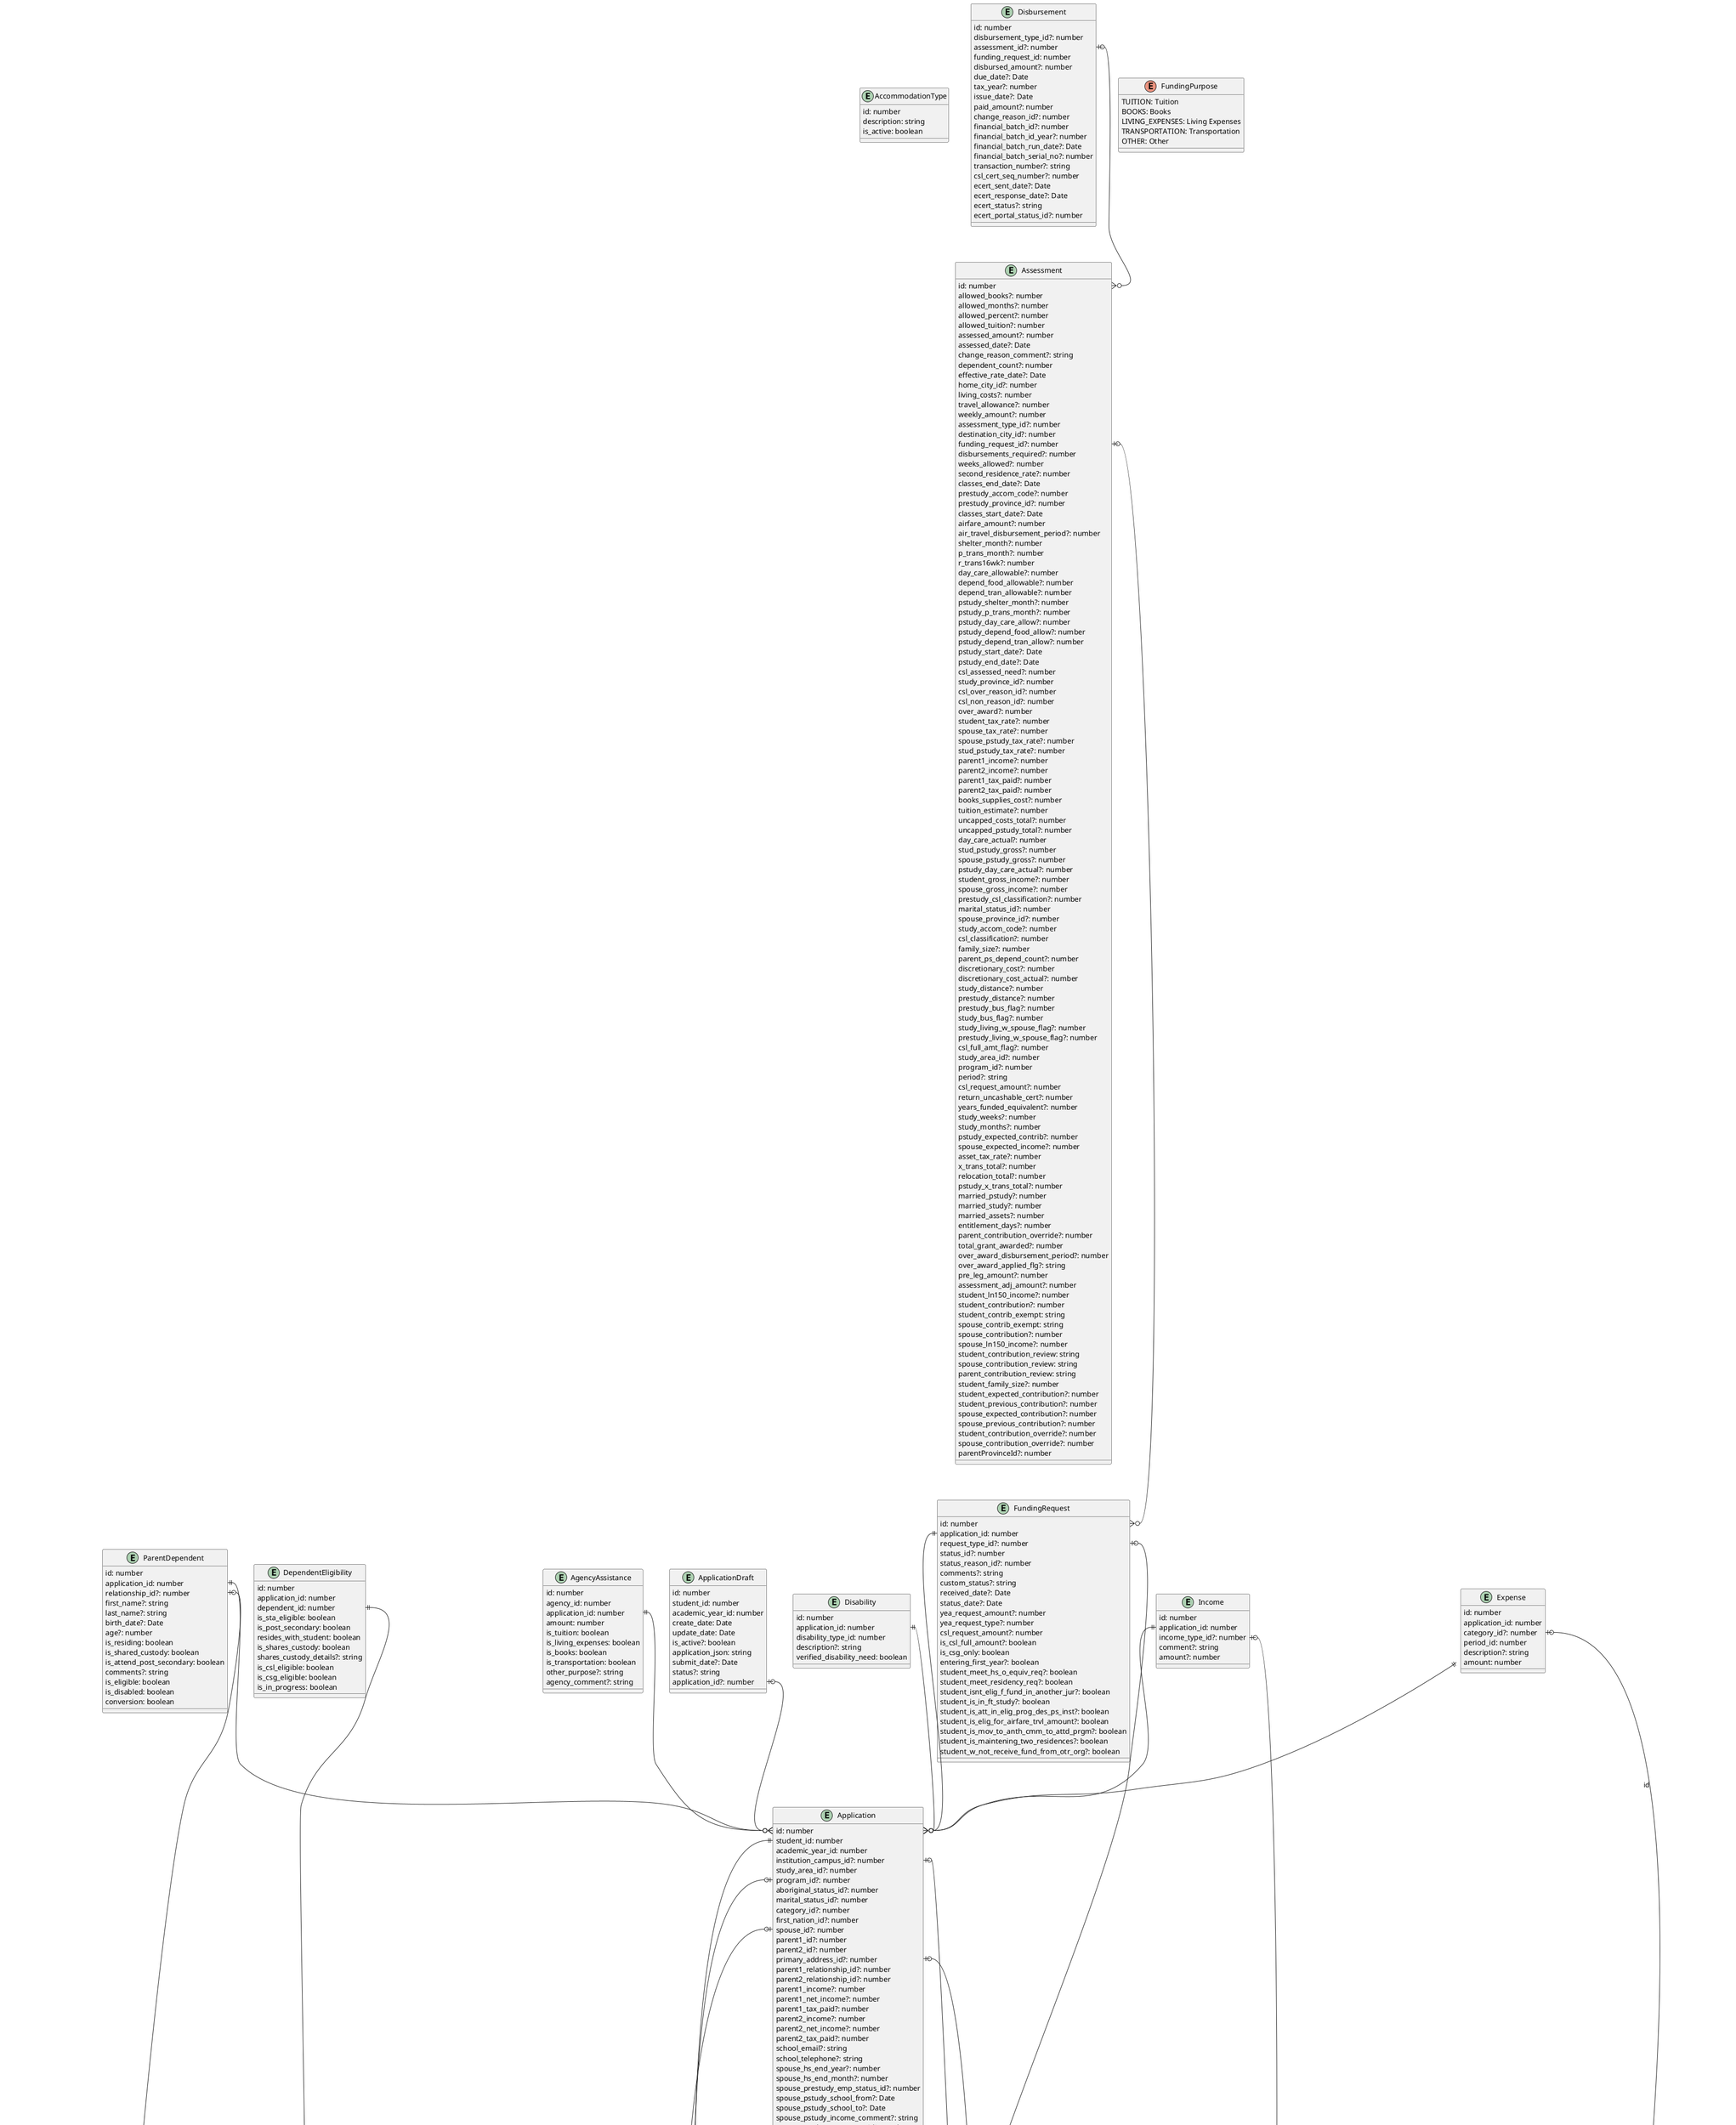 @startuml
'Uses https://plantuml.com/ie-diagram

entity AccommodationType {
  id: number
  description: string
  is_active: boolean
}

entity AddressType {
  id: number
  description: string
  is_active: boolean
}

entity AgencyAssistance {
  id: number
  agency_id: number
  application_id: number
  amount: number
  is_tuition: boolean
  is_living_expenses: boolean
  is_books: boolean
  is_transportation: boolean
  other_purpose?: string
  agency_comment?: string
}

entity Application {
  id: number
  student_id: number
  academic_year_id: number
  institution_campus_id?: number
  study_area_id?: number
  program_id?: number
  aboriginal_status_id?: number
  marital_status_id?: number
  category_id?: number
  first_nation_id?: number
  spouse_id?: number
  parent1_id?: number
  parent2_id?: number
  primary_address_id?: number
  parent1_relationship_id?: number
  parent2_relationship_id?: number
  parent1_income?: number
  parent1_net_income?: number
  parent1_tax_paid?: number
  parent2_income?: number
  parent2_net_income?: number
  parent2_tax_paid?: number
  school_email?: string
  school_telephone?: string
  spouse_hs_end_year?: number
  spouse_hs_end_month?: number
  spouse_prestudy_emp_status_id?: number
  spouse_pstudy_school_from?: Date
  spouse_pstudy_school_to?: Date
  spouse_pstudy_income_comment?: string
  spouse_study_emp_status_id?: number
  spouse_study_school_from?: Date
  spouse_study_school_to?: Date
  is_spouse_study_csl: boolean
  is_spouse_study_bus: boolean
  spouse_study_distance?: number
  spouse_study_income_comment?: string
  classes_start_date?: Date
  classes_end_date?: Date
  is_correspondence: boolean
  is_coop_paid: boolean
  citizenship_status?: number
  is_disabled: boolean
  is_minority: boolean
  student_number?: string
  program_year_total?: number
  program_year?: number
  is_two_residence: boolean
  is_moving: boolean
  csl_classification?: number
  csl_previous_province_id?: number
  program_division_explanation?: string
  prestudy_accom_code?: number
  prestudy_own_home: boolean
  prestudy_board_amount?: number
  prestudy_city_id?: number
  prestudy_province_id?: number
  prestudy_bus: boolean
  prestudy_distance?: number
  prestudy_employ_status_id?: number
  prestudy_employed_from_date?: Date
  prestudy_employed_to_date?: Date
  prestudy_employer_name?: string
  prestudy_employer_city_id?: number
  prestudy_employer_province_id?: number
  study_accom_code?: number
  study_own_home: boolean
  study_board_amount?: number
  study_city_id?: number
  study_province_id?: number
  study_bus: boolean
  study_distance?: number
  stat_info_comment?: string
  books_supplies_cost?: number
  outstanding_cslpt_amount?: number
  previous_csg_pt_amount?: number
  percent_of_full_time?: number
  is_part_of_ft: boolean
  study_weeks_count?: number
  class_hours_per_week?: number
  parent_residence_comment?: string
  study_living_w_spouse: boolean
  prestudy_living_w_spouse: boolean
  tuition_estimate_amount?: number
  program_division?: number
  is_previous_cslft: boolean
  is_previous_cslpt: boolean
  coop_start_year?: number
  coop_start_month?: number
  coop_end_year?: number
  coop_end_month?: number
  exclude_from_count: boolean
  is_perm_disabled: boolean
  disabled_equipment?: string
  previous_csg_disability_amount?: number
  previous_csg_fem_doc_amount?: number
  credit_chk_reqd_date?: Date
  credit_chk_fax_sent_date?: Date
  credit_chk_passed_date?: Date
  credit_chk_passed: boolean
  credit_chk_appeal_date?: Date
  credit_chk_app_comp_date?: Date
  credit_chk_app_comp: boolean
  credit_chk_comp_date?: Date
  csl_clearance_date?: Date
  prestudy_csl_classification?: number
  yea_tot_receipt_amount?: number
  academic_percent?: number
  csl_restriction_comment?: string
  in_progress_page?: number
  online_start_date?: Date
  online_submit_date?: Date
  rem_transition_grant_years?: number
  student_ln150_income?: number
  spouse_ln150_income?: number
  taxes1_filed_year?: number
  taxes2_filed_year?: number
  taxes1_filed_province_id?: number
  taxes2_filed_province_id?: number
  taxes1_not_filed: boolean
  taxes2_not_filed: boolean
  taxes1_verified: boolean
  taxes2_verified: boolean
  applied_other_funding: boolean
  csl_restriction_warn_id?: number
  csl_restriction_reason_id?: number
  courses_per_week?: number
  prestudy_start_date?: Date
  prestudy_end_date?: Date
  valid_driver_license?: boolean
  valid_driver_license_comment?: string
  valid_yhcip?: boolean
  valid_yhcip_comment?: string
  attendance_id?: number
  has_consent_to_share_data: boolean
  permanent_disability: boolean
  pers_or_prolong_disability: boolean
  disability_start_date?: Date
  requires_credit_check: boolean
  last_checked_on?: Date
  seen: boolean
  updated_at?: Date
  last_jurisdiction_id?: number
  other_jurisdiction?: string
  spouse_last_jurisdiction_id?: number
  spouse_other_jurisdiction?: string
  is_persist_disabled: boolean
  persist_disabled_start_date?: Date
  is_cheques_to_institution: boolean
}

entity ApplicationDraft {
  id: number
  student_id: number
  academic_year_id: number
  create_date: Date
  update_date: Date
  is_active?: boolean
  application_json: string
  submit_date?: Date
  status?: string
  application_id?: number
}

entity Assessment {
  id: number
  allowed_books?: number
  allowed_months?: number
  allowed_percent?: number
  allowed_tuition?: number
  assessed_amount?: number
  assessed_date?: Date
  change_reason_comment?: string
  dependent_count?: number
  effective_rate_date?: Date
  home_city_id?: number
  living_costs?: number
  travel_allowance?: number
  weekly_amount?: number
  assessment_type_id?: number
  destination_city_id?: number
  funding_request_id?: number
  disbursements_required?: number
  weeks_allowed?: number
  second_residence_rate?: number
  classes_end_date?: Date
  prestudy_accom_code?: number
  prestudy_province_id?: number
  classes_start_date?: Date
  airfare_amount?: number
  air_travel_disbursement_period?: number
  shelter_month?: number
  p_trans_month?: number
  r_trans16wk?: number
  day_care_allowable?: number
  depend_food_allowable?: number
  depend_tran_allowable?: number
  pstudy_shelter_month?: number
  pstudy_p_trans_month?: number
  pstudy_day_care_allow?: number
  pstudy_depend_food_allow?: number
  pstudy_depend_tran_allow?: number
  pstudy_start_date?: Date
  pstudy_end_date?: Date
  csl_assessed_need?: number
  study_province_id?: number
  csl_over_reason_id?: number
  csl_non_reason_id?: number
  over_award?: number
  student_tax_rate?: number
  spouse_tax_rate?: number
  spouse_pstudy_tax_rate?: number
  stud_pstudy_tax_rate?: number
  parent1_income?: number
  parent2_income?: number
  parent1_tax_paid?: number
  parent2_tax_paid?: number
  books_supplies_cost?: number
  tuition_estimate?: number
  uncapped_costs_total?: number
  uncapped_pstudy_total?: number
  day_care_actual?: number
  stud_pstudy_gross?: number
  spouse_pstudy_gross?: number
  pstudy_day_care_actual?: number
  student_gross_income?: number
  spouse_gross_income?: number
  prestudy_csl_classification?: number
  marital_status_id?: number
  spouse_province_id?: number
  study_accom_code?: number
  csl_classification?: number
  family_size?: number
  parent_ps_depend_count?: number
  discretionary_cost?: number
  discretionary_cost_actual?: number
  study_distance?: number
  prestudy_distance?: number
  prestudy_bus_flag?: number
  study_bus_flag?: number
  study_living_w_spouse_flag?: number
  prestudy_living_w_spouse_flag?: number
  csl_full_amt_flag?: number
  study_area_id?: number
  program_id?: number
  period?: string
  csl_request_amount?: number
  return_uncashable_cert?: number
  years_funded_equivalent?: number
  study_weeks?: number
  study_months?: number
  pstudy_expected_contrib?: number
  spouse_expected_income?: number
  asset_tax_rate?: number
  x_trans_total?: number
  relocation_total?: number
  pstudy_x_trans_total?: number
  married_pstudy?: number
  married_study?: number
  married_assets?: number
  entitlement_days?: number
  parent_contribution_override?: number
  total_grant_awarded?: number
  over_award_disbursement_period?: number
  over_award_applied_flg?: string
  pre_leg_amount?: number
  assessment_adj_amount?: number
  student_ln150_income?: number
  student_contribution?: number
  student_contrib_exempt: string
  spouse_contrib_exempt: string
  spouse_contribution?: number
  spouse_ln150_income?: number
  student_contribution_review: string
  spouse_contribution_review: string
  parent_contribution_review: string
  student_family_size?: number
  student_expected_contribution?: number
  student_previous_contribution?: number
  spouse_expected_contribution?: number
  spouse_previous_contribution?: number
  student_contribution_override?: number
  spouse_contribution_override?: number
  parentProvinceId?: number
}

entity Attendance {
  id: number
  description: string
  is_active: boolean
}

entity Citizenship {
  id: number
  description: string
  is_active: boolean
}

enum CsfaAmount {
  FULL_AMOUNT_LOANS_AND_GRANTS: Full amount loans and grants
  GRANTS_AND_LOANS_UP_TO: Grants and loans up to
  GRANTS_ONLY: Grants only
}

entity Dependent {
  id: number
  student_id?: number
  relationship_id?: number
  first_name?: string
  last_name?: string
  comments?: string
  birth_date?: Date
  is_in_progress?: boolean
  is_conversion?: boolean
  is_disability?: boolean
  /'
  NOTE: there isn't a constraint forcing the dependent -> dependent eligibility relationship to be one to one.
  While this seems like the obvious intent of the system, the data is not one-to-one so I can't treat it that way.
  In the future, we will probably want to enforce the one-to-one constraint.
  '/
}

entity DependentEligibility {
  id: number
  application_id: number
  dependent_id: number
  is_sta_eligible: boolean
  is_post_secondary: boolean
  resides_with_student: boolean
  is_shares_custody: boolean
  shares_custody_details?: string
  is_csl_eligible: boolean
  is_csg_eligible: boolean
  is_in_progress: boolean
}

entity Disability {
  id: number
  application_id: number
  disability_type_id: number
  description?: string
  verified_disability_need: boolean
}

entity Disbursement {
  id: number
  disbursement_type_id?: number
  assessment_id?: number
  funding_request_id: number
  disbursed_amount?: number
  due_date?: Date
  tax_year?: number
  issue_date?: Date
  paid_amount?: number
  change_reason_id?: number
  financial_batch_id?: number
  financial_batch_id_year?: number
  financial_batch_run_date?: Date
  financial_batch_serial_no?: number
  transaction_number?: string
  csl_cert_seq_number?: number
  ecert_sent_date?: Date
  ecert_response_date?: Date
  ecert_status?: string
  ecert_portal_status_id?: number
}

entity Expense {
  id: number
  application_id: number
  category_id?: number
  period_id: number
  description?: string
  amount: number
}

entity ExpenseCategory {
  id: number
  report_expense_category_id?: number
  description: string
  is_active: boolean
  notes?: string
  is_required: boolean
}

entity Institution {
  id: number
  name: string
  is_active: boolean
  federal_institution_code?: string
  institution_level_id: number
}

entity FundingRequest {
  id: number
  application_id: number
  request_type_id?: number
  status_id?: number
  status_reason_id?: number
  comments?: string
  custom_status?: string
  received_date?: Date
  status_date?: Date
  yea_request_amount?: number
  yea_request_type?: number
  csl_request_amount?: number
  is_csl_full_amount?: boolean
  is_csg_only: boolean
  entering_first_year?: boolean
  student_meet_hs_o_equiv_req?: boolean
  student_meet_residency_req?: boolean
  student_isnt_elig_f_fund_in_another_jur?: boolean
  student_is_in_ft_study?: boolean
  student_is_att_in_elig_prog_des_ps_inst?: boolean
  student_is_elig_for_airfare_trvl_amount?: boolean
  student_is_mov_to_anth_cmm_to_attd_prgm?: boolean
  student_is_maintening_two_residences?: boolean
  student_w_not_receive_fund_from_otr_org?: boolean
}

enum FundingPurpose {
  TUITION: Tuition
  BOOKS: Books
  LIVING_EXPENSES: Living Expenses
  TRANSPORTATION: Transportation
  OTHER: Other
}

enum FundingSource {
  CANADA_STUDENT_FINANCIAL_ASSISTANCE_FULL_TIME: Canada Student Financial Assistance (Full-Time)
}

entity Income {
  id: number
  application_id: number
  income_type_id?: number
  comment?: string
  amount?: number
}

entity IncomeType {
  id: number
  description: string
  assess_as_asset: boolean
  is_active: boolean
}

entity Language {
  id: number
  description: string
  is_active: boolean
}

entity ParentDependent {
  id: number
  application_id: number
  relationship_id?: number
  first_name?: string
  last_name?: string
  birth_date?: Date
  age?: number
  is_residing: boolean
  is_shared_custody: boolean
  is_attend_post_secondary: boolean
  comments?: string
  is_eligible: boolean
  is_disabled: boolean
  conversion: boolean
}

entity Person {
  id: number
  language_id?: number
  sex_id?: number
  birth_city_id?: number
  birth_province_id?: number
  birth_country_id?: number
  first_name?: string
  last_name?: string
  initials?: string
  previous_last_name?: string
  sin?: string
  citizenship_code?: number
  birth_date?: Date
  telephone?: string
  email?: string
}

entity PersonAddress {
  id: number
  person_id: number
  address_type_id: number
  address1?: string
  address2?: string
  city_id?: number
  province_id?: number
  country_id?: number
  postal_code?: string
  notes?: string
  telephone?: string
  email?: string
  is_active: boolean
}

entity PrestudyEmploymentStatus {
  id: number
  description: string
  is_active: boolean
}

entity Program {
  id: number
  description: string
  education_level_id: number
  is_active: boolean
}

entity Relationship {
  id: number
  description: string
  is_active: boolean
}

entity Residence {
  id: number
  student_id: number
  address?: string
  city_id?: number
  province_id?: number
  country_id?: number
  postal_code?: string
  in_school?: number
  from_year?: number
  from_month?: number
  to_year?: number
  to_month?: number
  is_in_progress: boolean
}

entity RequestType {
  id: number
  application_type_id?: number
  funding_group_id?: number
  batch_group_id?: number
  description?: string
  scholarship_flag: number
  application_deadline?: string
  regulation?: string
  program_type?: string
  static_description_flag?: number
  financial_coding?: string
  t4a_required: boolean
  csg_other_flag?: number
  gl_budget?: number
  auto_appear?: string
  show_online: boolean
  short_name?: string
  help_url?: string
  help_text?: string
  is_active: boolean
}

entity Sex {
  id: number
  description: string
  is_active: boolean
}

entity Student {
  id: number
  person_id: number
  high_school_id?: number
  education_level_id?: number
  indigenous_learner_id?: number
  vendor_id?: string
  yukon_id?: string
  checked_for_yukon_id: boolean
  national_id?: string
  locator_number?: string
  is_crown_ward: boolean
  high_school_final_grade?: string
  high_school_left_year?: number
  high_school_left_month?: number
  pre_funded_year?: number
  pre_funding_years_used?: number
  csl_letter_date?: Date
  csl_warn_code?: string
  pre_over_award_amount?: number
  pre_yea_awards_used_amount?: number
  user_name?: string
  user_password?: string
  is_active: boolean
  is_first_logon_flg?: string
  last_logon_date?: Date
  last_pw_change_date?: Date
  yea_expiry_date?: Date
  adj_yg_funding_weeks?: number
  adj_sta_upgrading_weeks?: number
  adj_outside_travel_cnt?: number
  yukon_resident_from_month?: number
  yukon_resident_from_year?: number
  canadian_resident_from_month?: number
  canadian_resident_from_year?: number
  old_ytid?: string
  residence_comment?: string
  kin_first_name?: string
  kin_last_name?: string
  kin_address1?: string
  kin_address2?: string
  kin_city_id?: number
  kin_province_id?: number
  kin_country_id?: number
  kin_postal_code?: string
}

entity StudentConsent {
  id: number
  student_id: number
  start_academic_year_id: number
  end_academic_year_id?: number
  consent_person: string
  consent_sfa: boolean
  consent_csl: boolean
}

entity StudentPerson {
  id: number
  student_id: number
  'I think it would make more sense to have personId as a required field, but matching the database for now
  person_id?: number
  relationship_id: number
  is_active: boolean
}


AgencyAssistance::application_id ||--o{ Application::id
Application::attendance_id |o--o{ Attendance::id
Application::institution_campus_id |o--o{ Institution::id
Application::primary_address_id |o--|| PersonAddress::id
Application::program_id |o--o{ Program::id
Application::student_id ||--o{ Student::id
Application::spouse_id |o--o{ Person::id
Application::spouse_study_emp_status_id |o--o{ PrestudyEmploymentStatus::id
ApplicationDraft::application_id |o--o{ Application::id
Assessment::funding_request_id |o--o{ FundingRequest::id
CsfaAmount ||--|| FundingSource::CANADA_STUDENT_FINANCIAL_ASSISTANCE_FULL_TIME
Dependent::relationship_id |o--o{ Relationship::id
Dependent::student_id |o--o{ Student::id
DependentEligibility::dependent_id ||--o{ Dependent::id
Disability::application_id ||--o{ Application::id
Disbursement::assessment_id |o--o{ Assessment::id
Expense::aplication_id ||--o{ Application::id
Expense::category_id |o--o{ ExpenseCategory:id
FundingRequest::application_id ||--o{  Application::id
FundingRequest::request_type_id |o--o{ RequestType::id
Income::application_id ||--o{ Application::id
Income::income_type_id |o--o{ IncomeType::id
ParentDependent::application_id ||--o{ Application::id
ParentDependent::relationship_id |o--o{ Relationship::id
Person::citizenship_code |o--o{ Citizenship::id
Person::language_id |o--o{ Language::id
Person::sex_id |o--o{ Sex::id
PersonAddress::address_type_id ||--o{ AddressType::id
PersonAddress::person_id ||--o{ Person::id
RequestType::description ||--|| FundingSource
Residence::student_id ||--o{ Student::id
Student::person_id ||--o| Person::id
StudentConsent::student_id ||--o{ Student::id
StudentPerson::person_id |o--o{ Person::id
StudentPerson::relationship_id ||--o{ Relationship::id
StudentPerson::student_id ||--o{ Student::id
@enduml
